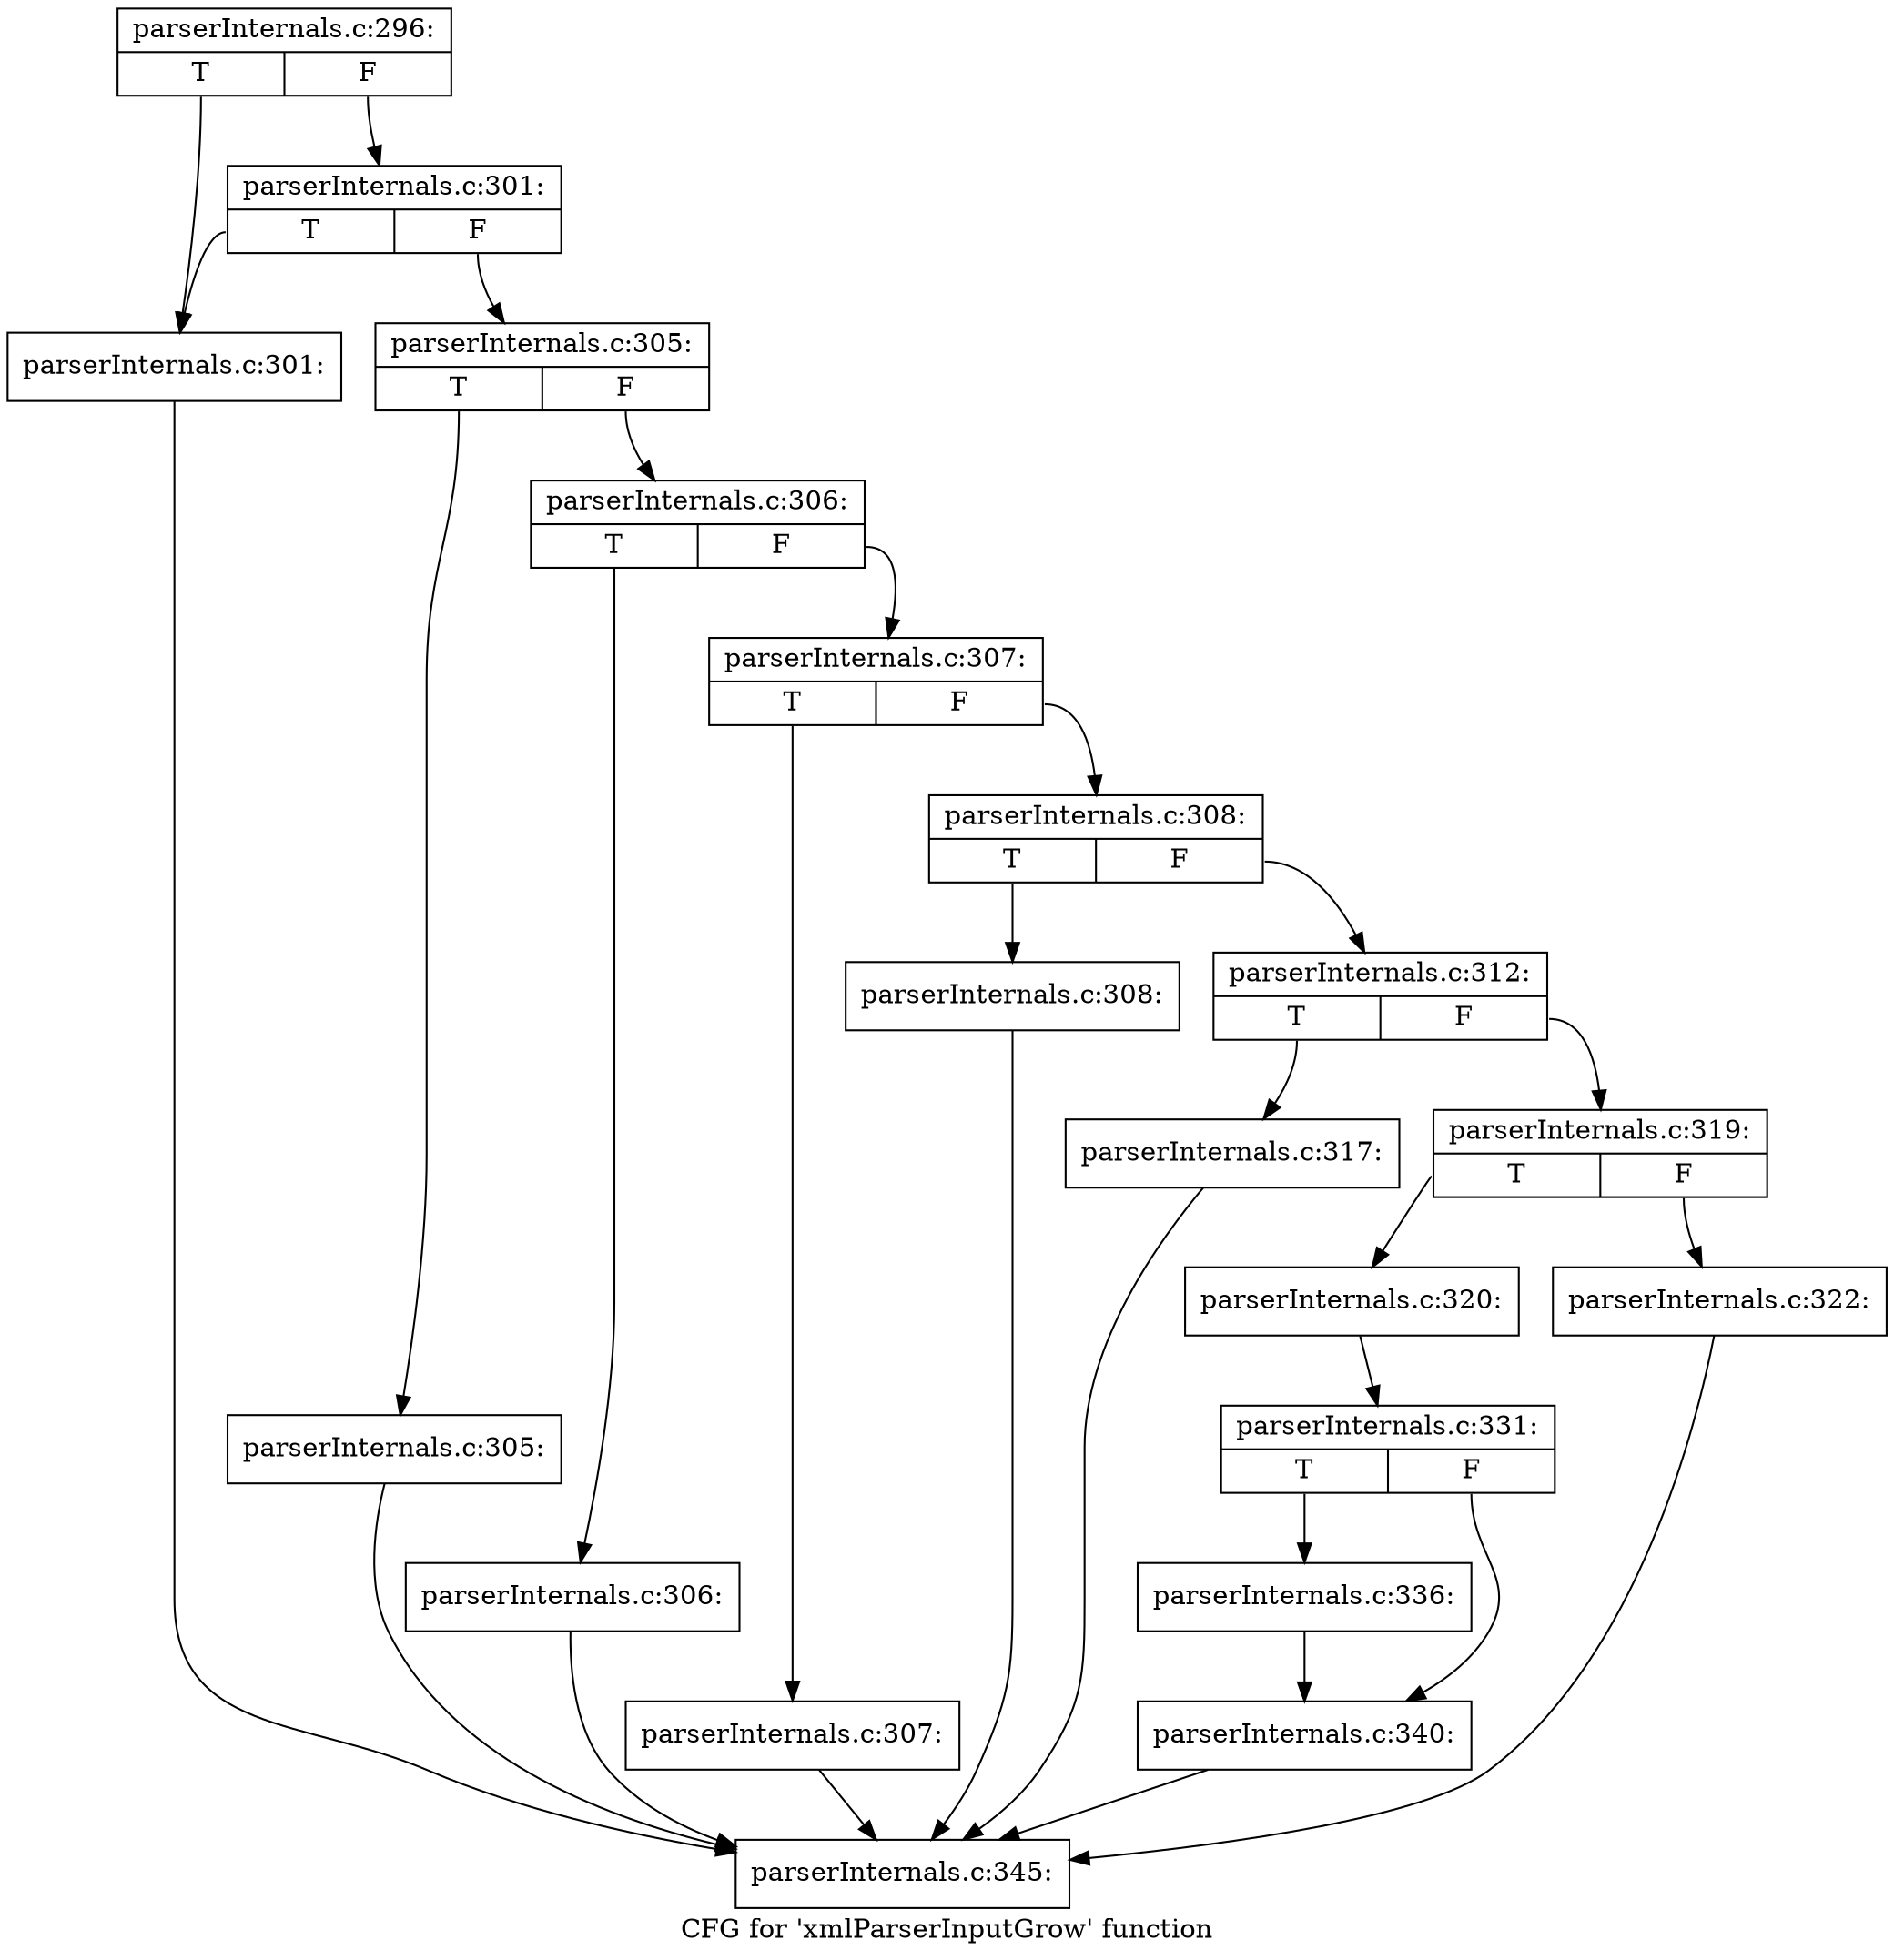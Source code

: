 digraph "CFG for 'xmlParserInputGrow' function" {
	label="CFG for 'xmlParserInputGrow' function";

	Node0x4c22490 [shape=record,label="{parserInternals.c:296:|{<s0>T|<s1>F}}"];
	Node0x4c22490:s0 -> Node0x4c23880;
	Node0x4c22490:s1 -> Node0x4c23920;
	Node0x4c23920 [shape=record,label="{parserInternals.c:301:|{<s0>T|<s1>F}}"];
	Node0x4c23920:s0 -> Node0x4c23880;
	Node0x4c23920:s1 -> Node0x4c238d0;
	Node0x4c23880 [shape=record,label="{parserInternals.c:301:}"];
	Node0x4c23880 -> Node0x4c229a0;
	Node0x4c238d0 [shape=record,label="{parserInternals.c:305:|{<s0>T|<s1>F}}"];
	Node0x4c238d0:s0 -> Node0x4e84140;
	Node0x4c238d0:s1 -> Node0x4e84190;
	Node0x4e84140 [shape=record,label="{parserInternals.c:305:}"];
	Node0x4e84140 -> Node0x4c229a0;
	Node0x4e84190 [shape=record,label="{parserInternals.c:306:|{<s0>T|<s1>F}}"];
	Node0x4e84190:s0 -> Node0x4e847b0;
	Node0x4e84190:s1 -> Node0x4e84800;
	Node0x4e847b0 [shape=record,label="{parserInternals.c:306:}"];
	Node0x4e847b0 -> Node0x4c229a0;
	Node0x4e84800 [shape=record,label="{parserInternals.c:307:|{<s0>T|<s1>F}}"];
	Node0x4e84800:s0 -> Node0x4e84e70;
	Node0x4e84800:s1 -> Node0x4e84ec0;
	Node0x4e84e70 [shape=record,label="{parserInternals.c:307:}"];
	Node0x4e84e70 -> Node0x4c229a0;
	Node0x4e84ec0 [shape=record,label="{parserInternals.c:308:|{<s0>T|<s1>F}}"];
	Node0x4e84ec0:s0 -> Node0x4e854f0;
	Node0x4e84ec0:s1 -> Node0x4e85540;
	Node0x4e854f0 [shape=record,label="{parserInternals.c:308:}"];
	Node0x4e854f0 -> Node0x4c229a0;
	Node0x4e85540 [shape=record,label="{parserInternals.c:312:|{<s0>T|<s1>F}}"];
	Node0x4e85540:s0 -> Node0x4e86260;
	Node0x4e85540:s1 -> Node0x4e862b0;
	Node0x4e86260 [shape=record,label="{parserInternals.c:317:}"];
	Node0x4e86260 -> Node0x4c229a0;
	Node0x4e862b0 [shape=record,label="{parserInternals.c:319:|{<s0>T|<s1>F}}"];
	Node0x4e862b0:s0 -> Node0x4e86d50;
	Node0x4e862b0:s1 -> Node0x4e87640;
	Node0x4e86d50 [shape=record,label="{parserInternals.c:320:}"];
	Node0x4e86d50 -> Node0x4e875f0;
	Node0x4e87640 [shape=record,label="{parserInternals.c:322:}"];
	Node0x4e87640 -> Node0x4c229a0;
	Node0x4e875f0 [shape=record,label="{parserInternals.c:331:|{<s0>T|<s1>F}}"];
	Node0x4e875f0:s0 -> Node0x4e87fe0;
	Node0x4e875f0:s1 -> Node0x4e88d10;
	Node0x4e87fe0 [shape=record,label="{parserInternals.c:336:}"];
	Node0x4e87fe0 -> Node0x4e88d10;
	Node0x4e88d10 [shape=record,label="{parserInternals.c:340:}"];
	Node0x4e88d10 -> Node0x4c229a0;
	Node0x4c229a0 [shape=record,label="{parserInternals.c:345:}"];
}
